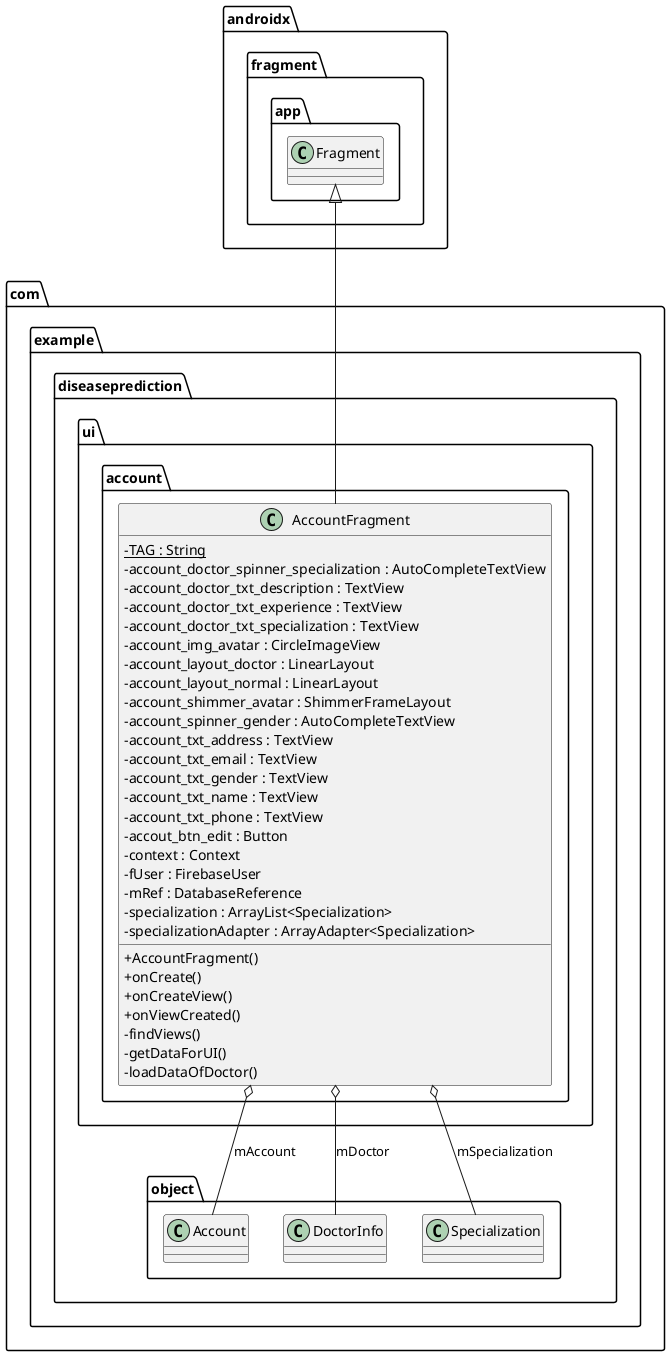 @startuml

  namespace com.example.diseaseprediction {
    namespace ui.account {
    skinparam classAttributeIconSize 0
      class com.example.diseaseprediction.ui.account.AccountFragment {
          {static} - TAG : String
          - account_doctor_spinner_specialization : AutoCompleteTextView
          - account_doctor_txt_description : TextView
          - account_doctor_txt_experience : TextView
          - account_doctor_txt_specialization : TextView
          - account_img_avatar : CircleImageView
          - account_layout_doctor : LinearLayout
          - account_layout_normal : LinearLayout
          - account_shimmer_avatar : ShimmerFrameLayout
          - account_spinner_gender : AutoCompleteTextView
          - account_txt_address : TextView
          - account_txt_email : TextView
          - account_txt_gender : TextView
          - account_txt_name : TextView
          - account_txt_phone : TextView
          - accout_btn_edit : Button
          - context : Context
          - fUser : FirebaseUser
          - mRef : DatabaseReference
          - specialization : ArrayList<Specialization>
          - specializationAdapter : ArrayAdapter<Specialization>
          + AccountFragment()
          + onCreate()
          + onCreateView()
          + onViewCreated()
          - findViews()
          - getDataForUI()
          - loadDataOfDoctor()
      }
    }
  }
  

  com.example.diseaseprediction.ui.account.AccountFragment -up-|> androidx.fragment.app.Fragment
  com.example.diseaseprediction.ui.account.AccountFragment o-- com.example.diseaseprediction.object.Account : mAccount
  com.example.diseaseprediction.ui.account.AccountFragment o-- com.example.diseaseprediction.object.DoctorInfo : mDoctor
  com.example.diseaseprediction.ui.account.AccountFragment o-- com.example.diseaseprediction.object.Specialization : mSpecialization

@enduml
